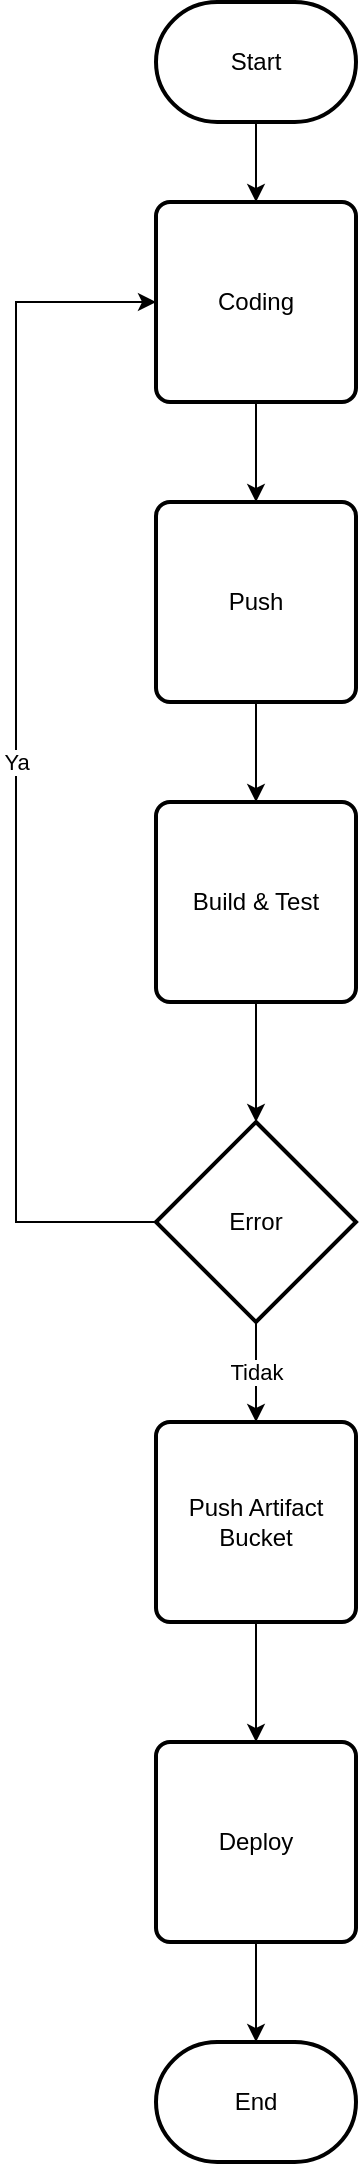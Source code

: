 <mxfile version="20.0.4" type="github">
  <diagram id="H8SOyEwutK1YIxnnxeyX" name="Page-1">
    <mxGraphModel dx="3023" dy="1808" grid="1" gridSize="10" guides="1" tooltips="1" connect="1" arrows="1" fold="1" page="1" pageScale="1" pageWidth="827" pageHeight="1169" math="0" shadow="0">
      <root>
        <mxCell id="0" />
        <mxCell id="1" parent="0" />
        <mxCell id="DfF9yQGB5fFhoyJbz4WP-9" value="Start" style="strokeWidth=2;html=1;shape=mxgraph.flowchart.terminator;whiteSpace=wrap;" vertex="1" parent="1">
          <mxGeometry x="350" y="40" width="100" height="60" as="geometry" />
        </mxCell>
        <mxCell id="DfF9yQGB5fFhoyJbz4WP-10" value="Coding" style="rounded=1;whiteSpace=wrap;html=1;absoluteArcSize=1;arcSize=14;strokeWidth=2;" vertex="1" parent="1">
          <mxGeometry x="350" y="140" width="100" height="100" as="geometry" />
        </mxCell>
        <mxCell id="DfF9yQGB5fFhoyJbz4WP-11" value="Push" style="rounded=1;whiteSpace=wrap;html=1;absoluteArcSize=1;arcSize=14;strokeWidth=2;" vertex="1" parent="1">
          <mxGeometry x="350" y="290" width="100" height="100" as="geometry" />
        </mxCell>
        <mxCell id="DfF9yQGB5fFhoyJbz4WP-12" value="Build &amp;amp; Test" style="rounded=1;whiteSpace=wrap;html=1;absoluteArcSize=1;arcSize=14;strokeWidth=2;" vertex="1" parent="1">
          <mxGeometry x="350" y="440" width="100" height="100" as="geometry" />
        </mxCell>
        <mxCell id="DfF9yQGB5fFhoyJbz4WP-13" value="Error" style="strokeWidth=2;html=1;shape=mxgraph.flowchart.decision;whiteSpace=wrap;" vertex="1" parent="1">
          <mxGeometry x="350" y="600" width="100" height="100" as="geometry" />
        </mxCell>
        <mxCell id="DfF9yQGB5fFhoyJbz4WP-14" value="Push Artifact Bucket" style="rounded=1;whiteSpace=wrap;html=1;absoluteArcSize=1;arcSize=14;strokeWidth=2;" vertex="1" parent="1">
          <mxGeometry x="350" y="750" width="100" height="100" as="geometry" />
        </mxCell>
        <mxCell id="DfF9yQGB5fFhoyJbz4WP-15" value="Deploy" style="rounded=1;whiteSpace=wrap;html=1;absoluteArcSize=1;arcSize=14;strokeWidth=2;" vertex="1" parent="1">
          <mxGeometry x="350" y="910" width="100" height="100" as="geometry" />
        </mxCell>
        <mxCell id="DfF9yQGB5fFhoyJbz4WP-16" value="End" style="strokeWidth=2;html=1;shape=mxgraph.flowchart.terminator;whiteSpace=wrap;" vertex="1" parent="1">
          <mxGeometry x="350" y="1060" width="100" height="60" as="geometry" />
        </mxCell>
        <mxCell id="DfF9yQGB5fFhoyJbz4WP-17" value="" style="endArrow=classic;html=1;rounded=0;exitX=0.5;exitY=1;exitDx=0;exitDy=0;exitPerimeter=0;" edge="1" parent="1" source="DfF9yQGB5fFhoyJbz4WP-9" target="DfF9yQGB5fFhoyJbz4WP-10">
          <mxGeometry width="50" height="50" relative="1" as="geometry">
            <mxPoint x="530" y="420" as="sourcePoint" />
            <mxPoint x="580" y="370" as="targetPoint" />
          </mxGeometry>
        </mxCell>
        <mxCell id="DfF9yQGB5fFhoyJbz4WP-18" value="" style="endArrow=classic;html=1;rounded=0;exitX=0.5;exitY=1;exitDx=0;exitDy=0;" edge="1" parent="1" source="DfF9yQGB5fFhoyJbz4WP-10" target="DfF9yQGB5fFhoyJbz4WP-11">
          <mxGeometry width="50" height="50" relative="1" as="geometry">
            <mxPoint x="530" y="420" as="sourcePoint" />
            <mxPoint x="580" y="370" as="targetPoint" />
          </mxGeometry>
        </mxCell>
        <mxCell id="DfF9yQGB5fFhoyJbz4WP-19" value="" style="endArrow=classic;html=1;rounded=0;exitX=0.5;exitY=1;exitDx=0;exitDy=0;" edge="1" parent="1" source="DfF9yQGB5fFhoyJbz4WP-11" target="DfF9yQGB5fFhoyJbz4WP-12">
          <mxGeometry width="50" height="50" relative="1" as="geometry">
            <mxPoint x="530" y="420" as="sourcePoint" />
            <mxPoint x="580" y="370" as="targetPoint" />
          </mxGeometry>
        </mxCell>
        <mxCell id="DfF9yQGB5fFhoyJbz4WP-20" value="" style="endArrow=classic;html=1;rounded=0;exitX=0.5;exitY=1;exitDx=0;exitDy=0;" edge="1" parent="1" source="DfF9yQGB5fFhoyJbz4WP-12" target="DfF9yQGB5fFhoyJbz4WP-13">
          <mxGeometry width="50" height="50" relative="1" as="geometry">
            <mxPoint x="530" y="680" as="sourcePoint" />
            <mxPoint x="580" y="630" as="targetPoint" />
          </mxGeometry>
        </mxCell>
        <mxCell id="DfF9yQGB5fFhoyJbz4WP-22" value="" style="endArrow=classic;html=1;rounded=0;exitX=0;exitY=0.5;exitDx=0;exitDy=0;entryX=0;entryY=0.5;entryDx=0;entryDy=0;exitPerimeter=0;" edge="1" parent="1" source="DfF9yQGB5fFhoyJbz4WP-13" target="DfF9yQGB5fFhoyJbz4WP-10">
          <mxGeometry relative="1" as="geometry">
            <mxPoint x="500" y="390" as="sourcePoint" />
            <mxPoint x="600" y="390" as="targetPoint" />
            <Array as="points">
              <mxPoint x="280" y="650" />
              <mxPoint x="280" y="190" />
            </Array>
          </mxGeometry>
        </mxCell>
        <mxCell id="DfF9yQGB5fFhoyJbz4WP-23" value="Ya" style="edgeLabel;resizable=0;html=1;align=center;verticalAlign=middle;" connectable="0" vertex="1" parent="DfF9yQGB5fFhoyJbz4WP-22">
          <mxGeometry relative="1" as="geometry" />
        </mxCell>
        <mxCell id="DfF9yQGB5fFhoyJbz4WP-26" value="" style="endArrow=classic;html=1;rounded=0;entryX=0.5;entryY=0;entryDx=0;entryDy=0;" edge="1" parent="1" target="DfF9yQGB5fFhoyJbz4WP-14">
          <mxGeometry relative="1" as="geometry">
            <mxPoint x="400" y="700" as="sourcePoint" />
            <mxPoint x="410" y="750" as="targetPoint" />
          </mxGeometry>
        </mxCell>
        <mxCell id="DfF9yQGB5fFhoyJbz4WP-27" value="Tidak" style="edgeLabel;resizable=0;html=1;align=center;verticalAlign=middle;" connectable="0" vertex="1" parent="DfF9yQGB5fFhoyJbz4WP-26">
          <mxGeometry relative="1" as="geometry" />
        </mxCell>
        <mxCell id="DfF9yQGB5fFhoyJbz4WP-28" value="" style="endArrow=classic;html=1;rounded=0;exitX=0.5;exitY=1;exitDx=0;exitDy=0;" edge="1" parent="1" source="DfF9yQGB5fFhoyJbz4WP-14" target="DfF9yQGB5fFhoyJbz4WP-15">
          <mxGeometry width="50" height="50" relative="1" as="geometry">
            <mxPoint x="280" y="1170" as="sourcePoint" />
            <mxPoint x="330" y="1120" as="targetPoint" />
          </mxGeometry>
        </mxCell>
        <mxCell id="DfF9yQGB5fFhoyJbz4WP-29" value="" style="endArrow=classic;html=1;rounded=0;exitX=0.5;exitY=1;exitDx=0;exitDy=0;" edge="1" parent="1" source="DfF9yQGB5fFhoyJbz4WP-15" target="DfF9yQGB5fFhoyJbz4WP-16">
          <mxGeometry width="50" height="50" relative="1" as="geometry">
            <mxPoint x="280" y="1170" as="sourcePoint" />
            <mxPoint x="330" y="1120" as="targetPoint" />
          </mxGeometry>
        </mxCell>
      </root>
    </mxGraphModel>
  </diagram>
</mxfile>
